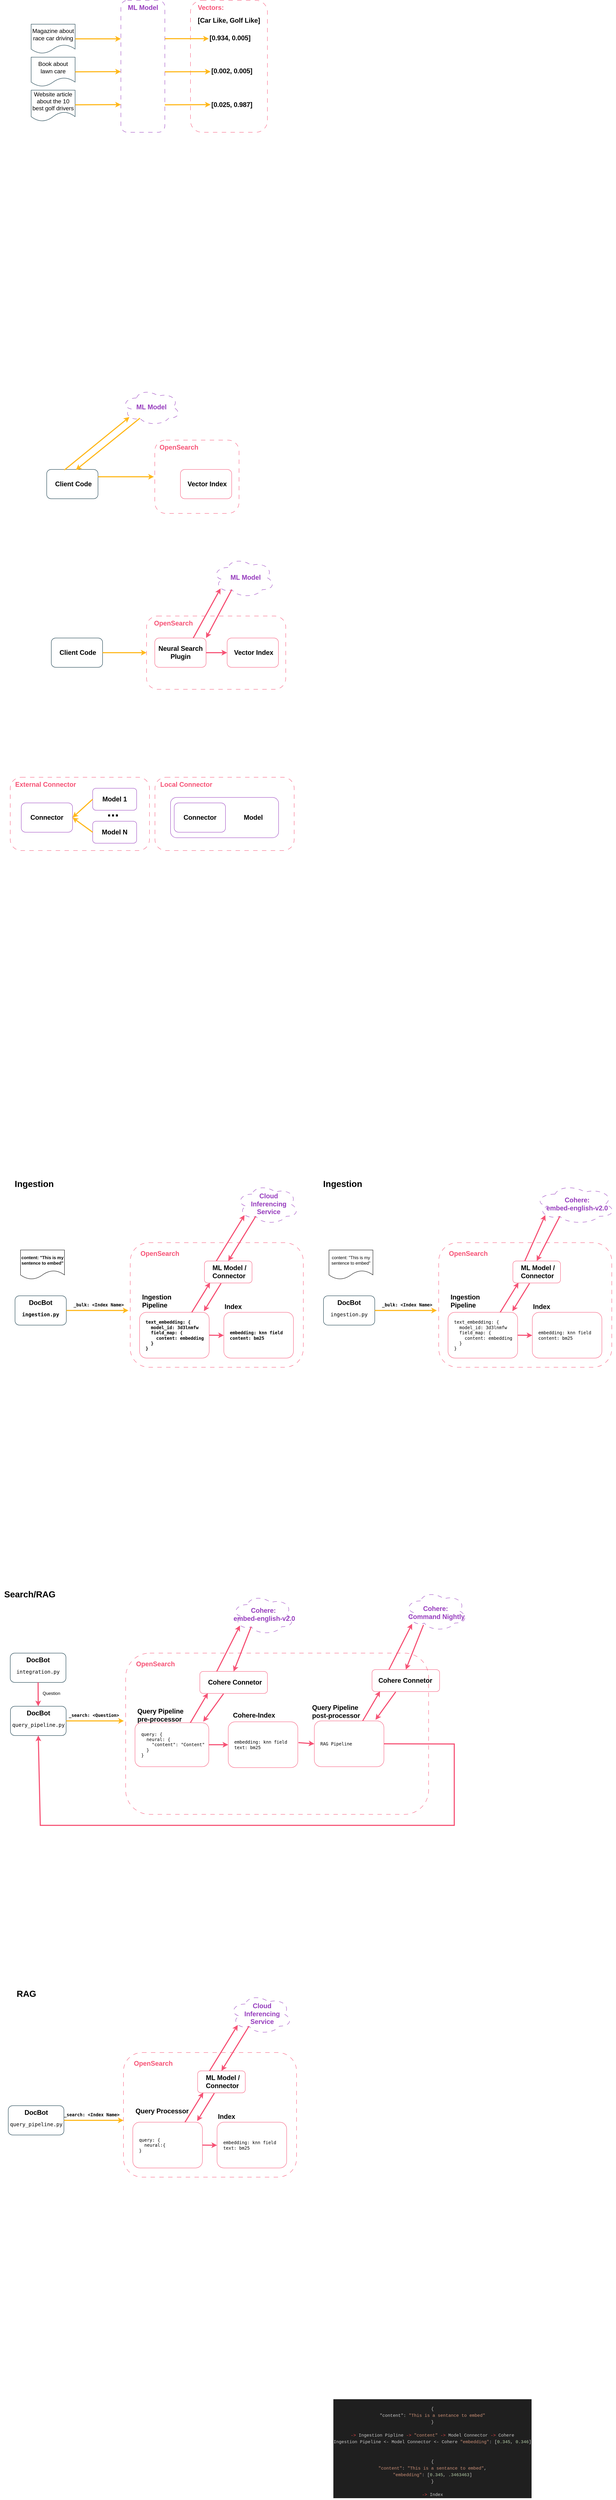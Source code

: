 <mxfile version="21.6.1" type="device">
  <diagram name="Page-1" id="yB1DWmKXYEXn5iCy_Eis">
    <mxGraphModel dx="1596" dy="874" grid="1" gridSize="10" guides="1" tooltips="1" connect="1" arrows="1" fold="1" page="1" pageScale="1" pageWidth="850" pageHeight="1100" math="0" shadow="0">
      <root>
        <mxCell id="0" />
        <mxCell id="1" parent="0" />
        <mxCell id="dlwZkCslxzIgMPQbT8mn-12" value="" style="rounded=1;whiteSpace=wrap;html=1;fillColor=none;dashed=1;dashPattern=12 12;strokeColor=#f65275;fontStyle=1" parent="1" vertex="1">
          <mxGeometry x="365.5" y="3500" width="472.5" height="340" as="geometry" />
        </mxCell>
        <mxCell id="S01eFrLEEclXeKyKjzkl-9" value="" style="rounded=1;whiteSpace=wrap;html=1;fillColor=none;dashed=1;dashPattern=12 12;strokeColor=#f65275;" parent="1" vertex="1">
          <mxGeometry x="433" y="2230" width="380" height="200" as="geometry" />
        </mxCell>
        <mxCell id="S01eFrLEEclXeKyKjzkl-12" value="" style="rounded=1;whiteSpace=wrap;html=1;fillColor=none;strokeColor=#963cbd;" parent="1" vertex="1">
          <mxGeometry x="475.5" y="2285" width="295" height="110" as="geometry" />
        </mxCell>
        <mxCell id="HU8N1xMr1B3ggyQ2T5j6-19" value="" style="rounded=1;whiteSpace=wrap;html=1;fillColor=none;dashed=1;dashPattern=12 12;strokeColor=#f65275;" parent="1" vertex="1">
          <mxGeometry x="530" y="110" width="210" height="360" as="geometry" />
        </mxCell>
        <mxCell id="HU8N1xMr1B3ggyQ2T5j6-1" value="" style="rounded=1;whiteSpace=wrap;html=1;dashed=1;dashPattern=12 12;fillColor=none;strokeColor=#963cbd;" parent="1" vertex="1">
          <mxGeometry x="340" y="110" width="120" height="360" as="geometry" />
        </mxCell>
        <mxCell id="HU8N1xMr1B3ggyQ2T5j6-2" value="&lt;font style=&quot;font-size: 18px;&quot;&gt;&lt;b&gt;ML Model&lt;/b&gt;&lt;/font&gt;" style="text;html=1;align=center;verticalAlign=middle;resizable=0;points=[];autosize=1;strokeColor=none;fillColor=none;fontColor=#963cbd;" parent="1" vertex="1">
          <mxGeometry x="345" y="110" width="110" height="40" as="geometry" />
        </mxCell>
        <mxCell id="HU8N1xMr1B3ggyQ2T5j6-6" value="&lt;font style=&quot;font-size: 16px;&quot;&gt;Magazine about race car driving&lt;/font&gt;" style="shape=document;whiteSpace=wrap;html=1;boundedLbl=1;fontColor=#000000;strokeColor=#002a3a;fillColor=none;" parent="1" vertex="1">
          <mxGeometry x="95" y="175" width="120" height="80" as="geometry" />
        </mxCell>
        <mxCell id="HU8N1xMr1B3ggyQ2T5j6-7" value="&lt;font style=&quot;font-size: 16px;&quot;&gt;Book about lawn care&lt;/font&gt;" style="shape=document;whiteSpace=wrap;html=1;boundedLbl=1;fontColor=#000000;strokeColor=#002a3a;fillColor=none;" parent="1" vertex="1">
          <mxGeometry x="95" y="265" width="120" height="80" as="geometry" />
        </mxCell>
        <mxCell id="HU8N1xMr1B3ggyQ2T5j6-8" value="&lt;font style=&quot;font-size: 16px;&quot;&gt;Website article about the 10 best golf drivers&lt;/font&gt;" style="shape=document;whiteSpace=wrap;html=1;boundedLbl=1;fontColor=#000000;strokeColor=#002a3a;fillColor=none;" parent="1" vertex="1">
          <mxGeometry x="95" y="355" width="120" height="85" as="geometry" />
        </mxCell>
        <mxCell id="HU8N1xMr1B3ggyQ2T5j6-9" value="" style="endArrow=classic;html=1;rounded=0;exitX=1;exitY=0.5;exitDx=0;exitDy=0;strokeWidth=3;strokeColor=#ffb81c;" parent="1" source="HU8N1xMr1B3ggyQ2T5j6-6" edge="1">
          <mxGeometry width="50" height="50" relative="1" as="geometry">
            <mxPoint x="215" y="210" as="sourcePoint" />
            <mxPoint x="340" y="215" as="targetPoint" />
          </mxGeometry>
        </mxCell>
        <mxCell id="HU8N1xMr1B3ggyQ2T5j6-10" value="" style="endArrow=classic;html=1;rounded=0;exitX=1;exitY=0.5;exitDx=0;exitDy=0;entryX=-0.042;entryY=0.227;entryDx=0;entryDy=0;entryPerimeter=0;fontStyle=1;strokeWidth=3;strokeColor=#ffb81c;" parent="1" source="HU8N1xMr1B3ggyQ2T5j6-7" edge="1">
          <mxGeometry width="50" height="50" relative="1" as="geometry">
            <mxPoint x="220" y="304.5" as="sourcePoint" />
            <mxPoint x="340" y="304.5" as="targetPoint" />
          </mxGeometry>
        </mxCell>
        <mxCell id="HU8N1xMr1B3ggyQ2T5j6-11" value="" style="endArrow=classic;html=1;rounded=0;exitX=1;exitY=0.5;exitDx=0;exitDy=0;entryX=-0.042;entryY=0.227;entryDx=0;entryDy=0;entryPerimeter=0;fontStyle=0;strokeWidth=3;strokeColor=#ffb81c;" parent="1" edge="1">
          <mxGeometry width="50" height="50" relative="1" as="geometry">
            <mxPoint x="215" y="395" as="sourcePoint" />
            <mxPoint x="340" y="394.5" as="targetPoint" />
          </mxGeometry>
        </mxCell>
        <mxCell id="HU8N1xMr1B3ggyQ2T5j6-12" value="&lt;span&gt;&lt;font style=&quot;font-size: 18px;&quot;&gt;&lt;b&gt;[0.934, 0.005]&lt;/b&gt;&lt;/font&gt;&lt;/span&gt;" style="text;html=1;strokeColor=none;fillColor=none;align=center;verticalAlign=middle;whiteSpace=wrap;rounded=0;fontStyle=0;fontColor=#000000;" parent="1" vertex="1">
          <mxGeometry x="543" y="198" width="190" height="30" as="geometry" />
        </mxCell>
        <mxCell id="HU8N1xMr1B3ggyQ2T5j6-13" value="&lt;span&gt;&lt;font style=&quot;font-size: 18px;&quot;&gt;[0.002, 0.005]&lt;/font&gt;&lt;/span&gt;" style="text;html=1;strokeColor=none;fillColor=none;align=center;verticalAlign=middle;whiteSpace=wrap;rounded=0;fontStyle=1;fontColor=#000000;" parent="1" vertex="1">
          <mxGeometry x="568" y="288" width="150" height="30" as="geometry" />
        </mxCell>
        <mxCell id="HU8N1xMr1B3ggyQ2T5j6-14" value="&lt;span&gt;&lt;font style=&quot;font-size: 18px;&quot;&gt;[0.025, 0.987]&lt;/font&gt;&lt;/span&gt;" style="text;html=1;strokeColor=none;fillColor=none;align=center;verticalAlign=middle;whiteSpace=wrap;rounded=0;fontStyle=1;fontColor=#000000;" parent="1" vertex="1">
          <mxGeometry x="548" y="380" width="190" height="30" as="geometry" />
        </mxCell>
        <mxCell id="HU8N1xMr1B3ggyQ2T5j6-15" value="&lt;span&gt;&lt;font style=&quot;font-size: 18px;&quot;&gt;[Car Like, Golf Like]&lt;/font&gt;&lt;/span&gt;" style="text;html=1;strokeColor=none;fillColor=none;align=center;verticalAlign=middle;whiteSpace=wrap;rounded=0;fontStyle=1;fontColor=#000000;" parent="1" vertex="1">
          <mxGeometry x="540" y="150" width="190" height="30" as="geometry" />
        </mxCell>
        <mxCell id="HU8N1xMr1B3ggyQ2T5j6-16" value="" style="endArrow=classic;html=1;rounded=0;exitX=1;exitY=0.5;exitDx=0;exitDy=0;entryX=-0.042;entryY=0.227;entryDx=0;entryDy=0;entryPerimeter=0;strokeWidth=3;strokeColor=#ffb81c;" parent="1" edge="1">
          <mxGeometry width="50" height="50" relative="1" as="geometry">
            <mxPoint x="460" y="214.5" as="sourcePoint" />
            <mxPoint x="580" y="214.5" as="targetPoint" />
          </mxGeometry>
        </mxCell>
        <mxCell id="HU8N1xMr1B3ggyQ2T5j6-17" value="" style="endArrow=classic;html=1;rounded=0;exitX=1;exitY=0.5;exitDx=0;exitDy=0;entryX=-0.042;entryY=0.227;entryDx=0;entryDy=0;entryPerimeter=0;fontStyle=1;strokeWidth=3;strokeColor=#ffb81c;" parent="1" edge="1">
          <mxGeometry width="50" height="50" relative="1" as="geometry">
            <mxPoint x="460" y="305" as="sourcePoint" />
            <mxPoint x="585" y="304.5" as="targetPoint" />
          </mxGeometry>
        </mxCell>
        <mxCell id="HU8N1xMr1B3ggyQ2T5j6-18" value="" style="endArrow=classic;html=1;rounded=0;exitX=1;exitY=0.5;exitDx=0;exitDy=0;entryX=-0.042;entryY=0.227;entryDx=0;entryDy=0;entryPerimeter=0;fontStyle=1;strokeWidth=3;strokeColor=#ffb81c;" parent="1" edge="1">
          <mxGeometry width="50" height="50" relative="1" as="geometry">
            <mxPoint x="460" y="395" as="sourcePoint" />
            <mxPoint x="585" y="394.5" as="targetPoint" />
          </mxGeometry>
        </mxCell>
        <mxCell id="HU8N1xMr1B3ggyQ2T5j6-20" value="&lt;b&gt;&lt;font style=&quot;font-size: 18px;&quot;&gt;Vectors:&lt;br&gt;&lt;/font&gt;&lt;/b&gt;" style="text;html=1;align=center;verticalAlign=middle;resizable=0;points=[];autosize=1;strokeColor=none;fillColor=none;fontColor=#f65275;" parent="1" vertex="1">
          <mxGeometry x="540" y="110" width="90" height="40" as="geometry" />
        </mxCell>
        <mxCell id="HU8N1xMr1B3ggyQ2T5j6-21" value="" style="rounded=1;whiteSpace=wrap;html=1;fillColor=none;dashed=1;dashPattern=12 12;strokeColor=#f65275;" parent="1" vertex="1">
          <mxGeometry x="432.5" y="1310" width="230" height="200" as="geometry" />
        </mxCell>
        <mxCell id="HU8N1xMr1B3ggyQ2T5j6-22" value="&lt;b&gt;&lt;font style=&quot;font-size: 18px;&quot;&gt;OpenSearch&lt;br&gt;&lt;/font&gt;&lt;/b&gt;" style="text;html=1;align=center;verticalAlign=middle;resizable=0;points=[];autosize=1;strokeColor=none;fillColor=none;fontColor=#f65275;" parent="1" vertex="1">
          <mxGeometry x="432.5" y="1310" width="130" height="40" as="geometry" />
        </mxCell>
        <mxCell id="HU8N1xMr1B3ggyQ2T5j6-24" value="&lt;font style=&quot;font-size: 18px;&quot;&gt;&lt;b&gt;&amp;nbsp;Vector Index&lt;/b&gt;&lt;/font&gt;" style="rounded=1;whiteSpace=wrap;html=1;fillColor=none;strokeColor=#f65275;" parent="1" vertex="1">
          <mxGeometry x="502.5" y="1390" width="140" height="80" as="geometry" />
        </mxCell>
        <mxCell id="HU8N1xMr1B3ggyQ2T5j6-28" value="" style="ellipse;shape=cloud;whiteSpace=wrap;html=1;fillColor=none;dashed=1;dashPattern=12 12;strokeColor=#963cbd;" parent="1" vertex="1">
          <mxGeometry x="342.5" y="1170" width="160" height="100" as="geometry" />
        </mxCell>
        <mxCell id="HU8N1xMr1B3ggyQ2T5j6-29" value="&lt;font style=&quot;font-size: 18px;&quot;&gt;&lt;b&gt;ML Model&lt;/b&gt;&lt;/font&gt;" style="text;html=1;align=center;verticalAlign=middle;resizable=0;points=[];autosize=1;strokeColor=none;fillColor=none;fontColor=#963cbd;" parent="1" vertex="1">
          <mxGeometry x="367.5" y="1200" width="110" height="40" as="geometry" />
        </mxCell>
        <mxCell id="HU8N1xMr1B3ggyQ2T5j6-30" value="&lt;b style=&quot;border-color: var(--border-color); font-size: 18px;&quot;&gt;&amp;nbsp;Client Code&lt;/b&gt;" style="rounded=1;whiteSpace=wrap;html=1;strokeColor=#002a3a;fillColor=none;" parent="1" vertex="1">
          <mxGeometry x="137.5" y="1390" width="140" height="80" as="geometry" />
        </mxCell>
        <mxCell id="HU8N1xMr1B3ggyQ2T5j6-33" value="" style="endArrow=classic;html=1;rounded=0;exitX=0.345;exitY=0.019;exitDx=0;exitDy=0;entryX=0.13;entryY=0.77;entryDx=0;entryDy=0;entryPerimeter=0;fontStyle=0;strokeWidth=3;strokeColor=#ffb81c;exitPerimeter=0;" parent="1" source="HU8N1xMr1B3ggyQ2T5j6-30" target="HU8N1xMr1B3ggyQ2T5j6-28" edge="1">
          <mxGeometry width="50" height="50" relative="1" as="geometry">
            <mxPoint x="202.5" y="1350.5" as="sourcePoint" />
            <mxPoint x="327.5" y="1350" as="targetPoint" />
          </mxGeometry>
        </mxCell>
        <mxCell id="HU8N1xMr1B3ggyQ2T5j6-34" value="" style="endArrow=classic;html=1;rounded=0;exitX=0.31;exitY=0.8;exitDx=0;exitDy=0;entryX=0.568;entryY=0.019;entryDx=0;entryDy=0;entryPerimeter=0;fontStyle=0;strokeWidth=3;strokeColor=#ffb81c;exitPerimeter=0;" parent="1" source="HU8N1xMr1B3ggyQ2T5j6-28" target="HU8N1xMr1B3ggyQ2T5j6-30" edge="1">
          <mxGeometry width="50" height="50" relative="1" as="geometry">
            <mxPoint x="332.5" y="1445" as="sourcePoint" />
            <mxPoint x="460.5" y="1300" as="targetPoint" />
          </mxGeometry>
        </mxCell>
        <mxCell id="HU8N1xMr1B3ggyQ2T5j6-35" value="" style="endArrow=classic;html=1;rounded=0;exitX=1;exitY=0.25;exitDx=0;exitDy=0;fontStyle=0;strokeWidth=3;strokeColor=#ffb81c;" parent="1" source="HU8N1xMr1B3ggyQ2T5j6-30" edge="1">
          <mxGeometry width="50" height="50" relative="1" as="geometry">
            <mxPoint x="352.5" y="1260" as="sourcePoint" />
            <mxPoint x="430" y="1410" as="targetPoint" />
          </mxGeometry>
        </mxCell>
        <mxCell id="HU8N1xMr1B3ggyQ2T5j6-36" value="" style="rounded=1;whiteSpace=wrap;html=1;fillColor=none;dashed=1;dashPattern=12 12;strokeColor=#f65275;" parent="1" vertex="1">
          <mxGeometry x="410" y="1790" width="380" height="200" as="geometry" />
        </mxCell>
        <mxCell id="HU8N1xMr1B3ggyQ2T5j6-37" value="&lt;b&gt;&lt;font style=&quot;font-size: 18px;&quot;&gt;OpenSearch&lt;br&gt;&lt;/font&gt;&lt;/b&gt;" style="text;html=1;align=center;verticalAlign=middle;resizable=0;points=[];autosize=1;strokeColor=none;fillColor=none;fontColor=#f65275;" parent="1" vertex="1">
          <mxGeometry x="417.5" y="1790" width="130" height="40" as="geometry" />
        </mxCell>
        <mxCell id="HU8N1xMr1B3ggyQ2T5j6-38" value="&lt;font style=&quot;font-size: 18px;&quot;&gt;&lt;b&gt;&amp;nbsp;Vector Index&lt;/b&gt;&lt;/font&gt;" style="rounded=1;whiteSpace=wrap;html=1;fillColor=none;strokeColor=#f65275;" parent="1" vertex="1">
          <mxGeometry x="630" y="1850" width="140" height="80" as="geometry" />
        </mxCell>
        <mxCell id="HU8N1xMr1B3ggyQ2T5j6-39" value="" style="ellipse;shape=cloud;whiteSpace=wrap;html=1;fillColor=none;dashed=1;dashPattern=12 12;strokeColor=#963cbd;" parent="1" vertex="1">
          <mxGeometry x="590" y="1630" width="170" height="110" as="geometry" />
        </mxCell>
        <mxCell id="HU8N1xMr1B3ggyQ2T5j6-40" value="&lt;font style=&quot;font-size: 18px;&quot;&gt;&lt;b&gt;ML Model&lt;/b&gt;&lt;/font&gt;" style="text;html=1;align=center;verticalAlign=middle;resizable=0;points=[];autosize=1;strokeColor=none;fillColor=none;fontColor=#963cbd;" parent="1" vertex="1">
          <mxGeometry x="625" y="1665" width="110" height="40" as="geometry" />
        </mxCell>
        <mxCell id="HU8N1xMr1B3ggyQ2T5j6-41" value="&lt;b style=&quot;border-color: var(--border-color); font-size: 18px;&quot;&gt;&amp;nbsp;Client Code&lt;/b&gt;" style="rounded=1;whiteSpace=wrap;html=1;strokeColor=#002a3a;fillColor=none;" parent="1" vertex="1">
          <mxGeometry x="150" y="1850" width="140" height="80" as="geometry" />
        </mxCell>
        <mxCell id="HU8N1xMr1B3ggyQ2T5j6-46" value="&lt;font style=&quot;font-size: 18px;&quot;&gt;&lt;b&gt;Neural Search Plugin&lt;/b&gt;&lt;/font&gt;" style="rounded=1;whiteSpace=wrap;html=1;fillColor=none;strokeColor=#f65275;" parent="1" vertex="1">
          <mxGeometry x="432.5" y="1850" width="140" height="80" as="geometry" />
        </mxCell>
        <mxCell id="HU8N1xMr1B3ggyQ2T5j6-47" value="" style="endArrow=classic;html=1;rounded=0;exitX=1;exitY=0.5;exitDx=0;exitDy=0;fontStyle=0;strokeWidth=3;strokeColor=#ffb81c;" parent="1" source="HU8N1xMr1B3ggyQ2T5j6-41" target="HU8N1xMr1B3ggyQ2T5j6-36" edge="1">
          <mxGeometry width="50" height="50" relative="1" as="geometry">
            <mxPoint x="320" y="1880" as="sourcePoint" />
            <mxPoint x="472" y="1880" as="targetPoint" />
          </mxGeometry>
        </mxCell>
        <mxCell id="HU8N1xMr1B3ggyQ2T5j6-48" value="" style="endArrow=classic;html=1;rounded=0;exitX=0.75;exitY=0;exitDx=0;exitDy=0;entryX=0.13;entryY=0.77;entryDx=0;entryDy=0;entryPerimeter=0;fontStyle=0;strokeWidth=3;strokeColor=#f65275;" parent="1" source="HU8N1xMr1B3ggyQ2T5j6-46" target="HU8N1xMr1B3ggyQ2T5j6-39" edge="1">
          <mxGeometry width="50" height="50" relative="1" as="geometry">
            <mxPoint x="417.5" y="1660" as="sourcePoint" />
            <mxPoint x="242.5" y="1802" as="targetPoint" />
          </mxGeometry>
        </mxCell>
        <mxCell id="HU8N1xMr1B3ggyQ2T5j6-49" value="" style="endArrow=classic;html=1;rounded=0;exitX=0.31;exitY=0.8;exitDx=0;exitDy=0;entryX=1;entryY=0;entryDx=0;entryDy=0;fontStyle=0;strokeWidth=3;strokeColor=#f65275;exitPerimeter=0;" parent="1" source="HU8N1xMr1B3ggyQ2T5j6-39" target="HU8N1xMr1B3ggyQ2T5j6-46" edge="1">
          <mxGeometry width="50" height="50" relative="1" as="geometry">
            <mxPoint x="402" y="1260" as="sourcePoint" />
            <mxPoint x="227" y="1402" as="targetPoint" />
          </mxGeometry>
        </mxCell>
        <mxCell id="HU8N1xMr1B3ggyQ2T5j6-50" value="" style="endArrow=classic;html=1;rounded=0;exitX=1;exitY=0.5;exitDx=0;exitDy=0;fontStyle=0;strokeWidth=3;strokeColor=#f65275;" parent="1" source="HU8N1xMr1B3ggyQ2T5j6-46" target="HU8N1xMr1B3ggyQ2T5j6-38" edge="1">
          <mxGeometry width="50" height="50" relative="1" as="geometry">
            <mxPoint x="653" y="1728" as="sourcePoint" />
            <mxPoint x="583" y="1860" as="targetPoint" />
          </mxGeometry>
        </mxCell>
        <mxCell id="S01eFrLEEclXeKyKjzkl-1" value="" style="rounded=1;whiteSpace=wrap;html=1;fillColor=none;dashed=1;dashPattern=12 12;strokeColor=#f65275;" parent="1" vertex="1">
          <mxGeometry x="38" y="2230" width="380" height="200" as="geometry" />
        </mxCell>
        <mxCell id="S01eFrLEEclXeKyKjzkl-2" value="&lt;b&gt;&lt;font style=&quot;font-size: 18px;&quot;&gt;External Connector&lt;br&gt;&lt;/font&gt;&lt;/b&gt;" style="text;html=1;align=center;verticalAlign=middle;resizable=0;points=[];autosize=1;strokeColor=none;fillColor=none;fontColor=#f65275;" parent="1" vertex="1">
          <mxGeometry x="39" y="2230" width="190" height="40" as="geometry" />
        </mxCell>
        <mxCell id="S01eFrLEEclXeKyKjzkl-4" value="&lt;font style=&quot;font-size: 18px;&quot;&gt;&lt;b&gt;Connector&lt;/b&gt;&lt;/font&gt;" style="rounded=1;whiteSpace=wrap;html=1;fillColor=none;strokeColor=#963cbd;" parent="1" vertex="1">
          <mxGeometry x="68" y="2300" width="140" height="80" as="geometry" />
        </mxCell>
        <mxCell id="S01eFrLEEclXeKyKjzkl-5" value="&lt;span style=&quot;font-size: 18px;&quot;&gt;&lt;b&gt;Model 1&lt;/b&gt;&lt;/span&gt;" style="rounded=1;whiteSpace=wrap;html=1;fillColor=none;strokeColor=#963cbd;" parent="1" vertex="1">
          <mxGeometry x="263" y="2260" width="120" height="60" as="geometry" />
        </mxCell>
        <mxCell id="S01eFrLEEclXeKyKjzkl-8" value="" style="endArrow=classic;html=1;rounded=0;exitX=0;exitY=0.5;exitDx=0;exitDy=0;fontStyle=0;strokeWidth=3;strokeColor=#ffb81c;entryX=1;entryY=0.5;entryDx=0;entryDy=0;" parent="1" source="S01eFrLEEclXeKyKjzkl-5" target="S01eFrLEEclXeKyKjzkl-4" edge="1">
          <mxGeometry width="50" height="50" relative="1" as="geometry">
            <mxPoint x="263" y="2329.5" as="sourcePoint" />
            <mxPoint x="383" y="2329.5" as="targetPoint" />
          </mxGeometry>
        </mxCell>
        <mxCell id="S01eFrLEEclXeKyKjzkl-10" value="&lt;b&gt;&lt;font style=&quot;font-size: 18px;&quot;&gt;Local Connector&lt;br&gt;&lt;/font&gt;&lt;/b&gt;" style="text;html=1;align=center;verticalAlign=middle;resizable=0;points=[];autosize=1;strokeColor=none;fillColor=none;fontColor=#f65275;" parent="1" vertex="1">
          <mxGeometry x="433" y="2230" width="170" height="40" as="geometry" />
        </mxCell>
        <mxCell id="S01eFrLEEclXeKyKjzkl-11" value="&lt;font style=&quot;font-size: 18px;&quot;&gt;&lt;b&gt;Connector&lt;/b&gt;&lt;/font&gt;" style="rounded=1;whiteSpace=wrap;html=1;fillColor=none;strokeColor=#963cbd;" parent="1" vertex="1">
          <mxGeometry x="485.5" y="2300" width="140" height="80" as="geometry" />
        </mxCell>
        <mxCell id="S01eFrLEEclXeKyKjzkl-14" value="&lt;b&gt;&lt;font style=&quot;font-size: 18px;&quot;&gt;Model&lt;/font&gt;&lt;/b&gt;" style="text;html=1;align=center;verticalAlign=middle;resizable=0;points=[];autosize=1;strokeColor=none;fillColor=none;" parent="1" vertex="1">
          <mxGeometry x="660.5" y="2320" width="80" height="40" as="geometry" />
        </mxCell>
        <mxCell id="S01eFrLEEclXeKyKjzkl-15" value="&lt;span style=&quot;font-size: 18px;&quot;&gt;&lt;b&gt;Model N&lt;/b&gt;&lt;/span&gt;" style="rounded=1;whiteSpace=wrap;html=1;fillColor=none;strokeColor=#963cbd;" parent="1" vertex="1">
          <mxGeometry x="263" y="2350" width="120" height="60" as="geometry" />
        </mxCell>
        <mxCell id="S01eFrLEEclXeKyKjzkl-16" value="" style="endArrow=classic;html=1;rounded=0;exitX=0;exitY=0.5;exitDx=0;exitDy=0;fontStyle=0;strokeWidth=3;strokeColor=#ffb81c;entryX=1;entryY=0.5;entryDx=0;entryDy=0;" parent="1" source="S01eFrLEEclXeKyKjzkl-15" target="S01eFrLEEclXeKyKjzkl-4" edge="1">
          <mxGeometry width="50" height="50" relative="1" as="geometry">
            <mxPoint x="273" y="2300" as="sourcePoint" />
            <mxPoint x="218" y="2350" as="targetPoint" />
          </mxGeometry>
        </mxCell>
        <mxCell id="S01eFrLEEclXeKyKjzkl-17" value="&lt;b&gt;&lt;font style=&quot;font-size: 38px;&quot;&gt;...&lt;/font&gt;&lt;/b&gt;" style="text;html=1;align=center;verticalAlign=middle;resizable=0;points=[];autosize=1;strokeColor=none;fillColor=none;" parent="1" vertex="1">
          <mxGeometry x="288" y="2294" width="60" height="60" as="geometry" />
        </mxCell>
        <mxCell id="dlwZkCslxzIgMPQbT8mn-13" value="&lt;span&gt;&lt;font style=&quot;font-size: 18px;&quot;&gt;OpenSearch&lt;br&gt;&lt;/font&gt;&lt;/span&gt;" style="text;html=1;align=center;verticalAlign=middle;resizable=0;points=[];autosize=1;strokeColor=none;fillColor=none;fontColor=#f65275;fontStyle=1" parent="1" vertex="1">
          <mxGeometry x="381" y="3510" width="130" height="40" as="geometry" />
        </mxCell>
        <mxCell id="dlwZkCslxzIgMPQbT8mn-15" value="" style="ellipse;shape=cloud;whiteSpace=wrap;html=1;fillColor=none;dashed=1;dashPattern=12 12;strokeColor=#963cbd;fontStyle=1" parent="1" vertex="1">
          <mxGeometry x="655.5" y="3340" width="170" height="110" as="geometry" />
        </mxCell>
        <mxCell id="dlwZkCslxzIgMPQbT8mn-16" value="&lt;font style=&quot;font-size: 18px;&quot;&gt;&lt;span&gt;Cloud &lt;br&gt;Inferencing &lt;br&gt;Service&lt;/span&gt;&lt;/font&gt;" style="text;html=1;align=center;verticalAlign=middle;resizable=0;points=[];autosize=1;strokeColor=none;fillColor=none;fontColor=#963cbd;fontStyle=1" parent="1" vertex="1">
          <mxGeometry x="683" y="3355" width="120" height="80" as="geometry" />
        </mxCell>
        <mxCell id="dlwZkCslxzIgMPQbT8mn-17" value="&lt;span style=&quot;border-color: var(--border-color); font-size: 18px;&quot;&gt;DocBot&lt;br&gt;&lt;/span&gt;&lt;pre&gt;&lt;font style=&quot;font-size: 14px;&quot;&gt;ingestion.py&lt;/font&gt;&lt;/pre&gt;" style="rounded=1;whiteSpace=wrap;html=1;strokeColor=#002a3a;fillColor=none;fontStyle=1" parent="1" vertex="1">
          <mxGeometry x="51" y="3645" width="140" height="80" as="geometry" />
        </mxCell>
        <mxCell id="dlwZkCslxzIgMPQbT8mn-18" value="&lt;blockquote style=&quot;margin: 0 0 0 40px; border: none; padding: 0px;&quot;&gt;&lt;/blockquote&gt;&lt;pre&gt;&lt;span style=&quot;background-color: initial;&quot;&gt;&amp;nbsp; text_embedding: {&lt;br&gt;&lt;/span&gt;&amp;nbsp; &amp;nbsp; model_id: 3d3lnmfw&lt;br&gt;&amp;nbsp; &amp;nbsp; field_map: {&lt;br&gt;&amp;nbsp; &amp;nbsp; &amp;nbsp; content: embedding&lt;br&gt;&amp;nbsp; &amp;nbsp; }&lt;br&gt;&amp;nbsp; }&lt;/pre&gt;" style="rounded=1;whiteSpace=wrap;html=1;fillColor=none;strokeColor=#f65275;align=left;fontStyle=1" parent="1" vertex="1">
          <mxGeometry x="391" y="3690" width="190" height="125" as="geometry" />
        </mxCell>
        <mxCell id="dlwZkCslxzIgMPQbT8mn-19" value="" style="endArrow=classic;html=1;rounded=0;exitX=1;exitY=0.5;exitDx=0;exitDy=0;fontStyle=1;strokeWidth=3;strokeColor=#ffb81c;entryX=1.013;entryY=0.8;entryDx=0;entryDy=0;entryPerimeter=0;" parent="1" source="dlwZkCslxzIgMPQbT8mn-17" target="dlwZkCslxzIgMPQbT8mn-26" edge="1">
          <mxGeometry width="50" height="50" relative="1" as="geometry">
            <mxPoint x="268.5" y="3645" as="sourcePoint" />
            <mxPoint x="420.5" y="3645" as="targetPoint" />
          </mxGeometry>
        </mxCell>
        <mxCell id="dlwZkCslxzIgMPQbT8mn-22" value="" style="endArrow=classic;html=1;rounded=0;exitX=1;exitY=0.5;exitDx=0;exitDy=0;fontStyle=1;strokeWidth=3;strokeColor=#f65275;" parent="1" source="dlwZkCslxzIgMPQbT8mn-18" edge="1">
          <mxGeometry width="50" height="50" relative="1" as="geometry">
            <mxPoint x="601.5" y="3493" as="sourcePoint" />
            <mxPoint x="621" y="3753" as="targetPoint" />
          </mxGeometry>
        </mxCell>
        <mxCell id="dlwZkCslxzIgMPQbT8mn-23" value="&lt;span style=&quot;border-color: var(--border-color);&quot;&gt;&lt;font style=&quot;border-color: var(--border-color); font-size: 24px;&quot;&gt;Ingestion&lt;/font&gt;&lt;/span&gt;" style="text;html=1;align=center;verticalAlign=middle;resizable=0;points=[];autosize=1;strokeColor=none;fillColor=none;fontStyle=1" parent="1" vertex="1">
          <mxGeometry x="38" y="3320" width="130" height="40" as="geometry" />
        </mxCell>
        <mxCell id="dlwZkCslxzIgMPQbT8mn-25" value="&lt;span style=&quot;border-color: var(--border-color);&quot;&gt;&lt;font style=&quot;border-color: var(--border-color); font-size: 18px;&quot;&gt;Index&lt;/font&gt;&lt;/span&gt;" style="text;html=1;align=center;verticalAlign=middle;resizable=0;points=[];autosize=1;strokeColor=none;fillColor=none;fontStyle=1" parent="1" vertex="1">
          <mxGeometry x="611" y="3655" width="70" height="40" as="geometry" />
        </mxCell>
        <mxCell id="dlwZkCslxzIgMPQbT8mn-26" value="&lt;pre&gt;&lt;span&gt;_bulk: &amp;lt;Index Name&amp;gt;&lt;/span&gt;&lt;/pre&gt;" style="text;html=1;align=center;verticalAlign=middle;resizable=0;points=[];autosize=1;strokeColor=none;fillColor=none;fontStyle=1" parent="1" vertex="1">
          <mxGeometry x="198.5" y="3645" width="160" height="50" as="geometry" />
        </mxCell>
        <mxCell id="dlwZkCslxzIgMPQbT8mn-27" value="&lt;span style=&quot;font-size: 18px;&quot;&gt;&lt;span&gt;Ingestion &lt;br&gt;Pipeline&lt;/span&gt;&lt;/span&gt;" style="text;html=1;align=left;verticalAlign=middle;resizable=0;points=[];autosize=1;strokeColor=none;fillColor=none;fontStyle=1" parent="1" vertex="1">
          <mxGeometry x="396" y="3630" width="100" height="60" as="geometry" />
        </mxCell>
        <mxCell id="dlwZkCslxzIgMPQbT8mn-28" value="&lt;blockquote style=&quot;margin: 0 0 0 40px; border: none; padding: 0px;&quot;&gt;&lt;/blockquote&gt;&lt;pre&gt;&lt;span style=&quot;background-color: initial;&quot;&gt;&amp;nbsp; embedding: knn field&lt;br&gt;&lt;/span&gt;&amp;nbsp; content: bm25&lt;br&gt;&lt;/pre&gt;" style="rounded=1;whiteSpace=wrap;html=1;fillColor=none;strokeColor=#f65275;align=left;fontStyle=1" parent="1" vertex="1">
          <mxGeometry x="621" y="3690" width="190" height="125" as="geometry" />
        </mxCell>
        <mxCell id="dlwZkCslxzIgMPQbT8mn-29" value="&lt;blockquote style=&quot;margin: 0 0 0 40px; border: none; padding: 0px;&quot;&gt;&lt;/blockquote&gt;&lt;pre&gt;  &lt;/pre&gt;" style="rounded=1;whiteSpace=wrap;html=1;fillColor=none;strokeColor=#f65275;align=left;fontStyle=1" parent="1" vertex="1">
          <mxGeometry x="568" y="3550" width="130" height="60" as="geometry" />
        </mxCell>
        <mxCell id="dlwZkCslxzIgMPQbT8mn-30" value="&lt;span style=&quot;font-size: 18px;&quot;&gt;&lt;span&gt;ML Model /&amp;nbsp;&lt;br&gt;Connector&lt;br&gt;&lt;/span&gt;&lt;/span&gt;" style="text;html=1;align=left;verticalAlign=middle;resizable=0;points=[];autosize=1;strokeColor=none;fillColor=none;fontStyle=1" parent="1" vertex="1">
          <mxGeometry x="588" y="3550" width="120" height="60" as="geometry" />
        </mxCell>
        <mxCell id="dlwZkCslxzIgMPQbT8mn-31" value="" style="endArrow=classic;html=1;rounded=0;exitX=0.75;exitY=0;exitDx=0;exitDy=0;fontStyle=1;strokeWidth=3;strokeColor=#f65275;entryX=0.119;entryY=0.983;entryDx=0;entryDy=0;entryPerimeter=0;" parent="1" source="dlwZkCslxzIgMPQbT8mn-18" target="dlwZkCslxzIgMPQbT8mn-29" edge="1">
          <mxGeometry width="50" height="50" relative="1" as="geometry">
            <mxPoint x="591" y="3763" as="sourcePoint" />
            <mxPoint x="631" y="3763" as="targetPoint" />
          </mxGeometry>
        </mxCell>
        <mxCell id="dlwZkCslxzIgMPQbT8mn-32" value="" style="endArrow=classic;html=1;rounded=0;exitX=0.35;exitY=1.017;exitDx=0;exitDy=0;fontStyle=1;strokeWidth=3;strokeColor=#f65275;entryX=0.924;entryY=-0.024;entryDx=0;entryDy=0;entryPerimeter=0;exitPerimeter=0;" parent="1" source="dlwZkCslxzIgMPQbT8mn-29" target="dlwZkCslxzIgMPQbT8mn-18" edge="1">
          <mxGeometry width="50" height="50" relative="1" as="geometry">
            <mxPoint x="544" y="3700" as="sourcePoint" />
            <mxPoint x="581" y="3690" as="targetPoint" />
          </mxGeometry>
        </mxCell>
        <mxCell id="dlwZkCslxzIgMPQbT8mn-33" value="" style="endArrow=classic;html=1;rounded=0;exitX=0.25;exitY=0;exitDx=0;exitDy=0;fontStyle=1;strokeWidth=3;strokeColor=#f65275;entryX=0.13;entryY=0.77;entryDx=0;entryDy=0;entryPerimeter=0;" parent="1" source="dlwZkCslxzIgMPQbT8mn-29" target="dlwZkCslxzIgMPQbT8mn-15" edge="1">
          <mxGeometry width="50" height="50" relative="1" as="geometry">
            <mxPoint x="544" y="3700" as="sourcePoint" />
            <mxPoint x="688" y="3450" as="targetPoint" />
          </mxGeometry>
        </mxCell>
        <mxCell id="dlwZkCslxzIgMPQbT8mn-34" value="" style="endArrow=classic;html=1;rounded=0;exitX=0.31;exitY=0.8;exitDx=0;exitDy=0;fontStyle=1;strokeWidth=3;strokeColor=#f65275;entryX=0.5;entryY=0;entryDx=0;entryDy=0;exitPerimeter=0;" parent="1" source="dlwZkCslxzIgMPQbT8mn-15" target="dlwZkCslxzIgMPQbT8mn-29" edge="1">
          <mxGeometry width="50" height="50" relative="1" as="geometry">
            <mxPoint x="624" y="3621" as="sourcePoint" />
            <mxPoint x="574" y="3698" as="targetPoint" />
          </mxGeometry>
        </mxCell>
        <mxCell id="dlwZkCslxzIgMPQbT8mn-35" value="" style="rounded=1;whiteSpace=wrap;html=1;fillColor=none;dashed=1;dashPattern=12 12;strokeColor=#f65275;" parent="1" vertex="1">
          <mxGeometry x="353" y="4620" width="827" height="440" as="geometry" />
        </mxCell>
        <mxCell id="dlwZkCslxzIgMPQbT8mn-36" value="&lt;b&gt;&lt;font style=&quot;font-size: 18px;&quot;&gt;OpenSearch&lt;br&gt;&lt;/font&gt;&lt;/b&gt;" style="text;html=1;align=center;verticalAlign=middle;resizable=0;points=[];autosize=1;strokeColor=none;fillColor=none;fontColor=#f65275;" parent="1" vertex="1">
          <mxGeometry x="368.5" y="4630" width="130" height="40" as="geometry" />
        </mxCell>
        <mxCell id="dlwZkCslxzIgMPQbT8mn-37" value="" style="ellipse;shape=cloud;whiteSpace=wrap;html=1;fillColor=none;dashed=1;dashPattern=12 12;strokeColor=#963cbd;" parent="1" vertex="1">
          <mxGeometry x="643" y="4460" width="170" height="110" as="geometry" />
        </mxCell>
        <mxCell id="dlwZkCslxzIgMPQbT8mn-38" value="&lt;span style=&quot;font-size: 18px;&quot;&gt;&lt;b&gt;Cohere:&amp;nbsp;&lt;br&gt;&lt;/b&gt;&lt;/span&gt;&lt;b style=&quot;border-color: var(--border-color); font-size: 18px;&quot;&gt;embed-english-v2.0&lt;/b&gt;" style="text;html=1;align=center;verticalAlign=middle;resizable=0;points=[];autosize=1;strokeColor=none;fillColor=none;fontColor=#963cbd;" parent="1" vertex="1">
          <mxGeometry x="635.5" y="4485" width="190" height="60" as="geometry" />
        </mxCell>
        <mxCell id="dlwZkCslxzIgMPQbT8mn-39" value="&lt;b style=&quot;border-color: var(--border-color); font-size: 18px;&quot;&gt;DocBot&lt;br&gt;&lt;/b&gt;&lt;pre&gt;&lt;font style=&quot;font-size: 14px;&quot;&gt;query_pipeline.py&lt;/font&gt;&lt;/pre&gt;" style="rounded=1;whiteSpace=wrap;html=1;strokeColor=#002a3a;fillColor=none;" parent="1" vertex="1">
          <mxGeometry x="38.5" y="4765" width="152" height="80" as="geometry" />
        </mxCell>
        <mxCell id="dlwZkCslxzIgMPQbT8mn-40" value="&lt;blockquote style=&quot;margin: 0 0 0 40px; border: none; padding: 0px;&quot;&gt;&lt;/blockquote&gt;&lt;pre&gt;  query: {&lt;br/&gt;    neural: {&lt;br/&gt;      &quot;content&quot;: &quot;Content&quot;&lt;br/&gt;    }&lt;br/&gt;  }&lt;/pre&gt;" style="rounded=1;whiteSpace=wrap;html=1;fillColor=none;strokeColor=#f65275;align=left;" parent="1" vertex="1">
          <mxGeometry x="378.5" y="4810" width="201.5" height="120" as="geometry" />
        </mxCell>
        <mxCell id="dlwZkCslxzIgMPQbT8mn-41" value="" style="endArrow=classic;html=1;rounded=0;exitX=1;exitY=0.5;exitDx=0;exitDy=0;fontStyle=0;strokeWidth=3;strokeColor=#ffb81c;entryX=1.013;entryY=0.8;entryDx=0;entryDy=0;entryPerimeter=0;" parent="1" source="dlwZkCslxzIgMPQbT8mn-39" target="dlwZkCslxzIgMPQbT8mn-45" edge="1">
          <mxGeometry width="50" height="50" relative="1" as="geometry">
            <mxPoint x="256" y="4765" as="sourcePoint" />
            <mxPoint x="408" y="4765" as="targetPoint" />
          </mxGeometry>
        </mxCell>
        <mxCell id="dlwZkCslxzIgMPQbT8mn-42" value="" style="endArrow=classic;html=1;rounded=0;exitX=1;exitY=0.5;exitDx=0;exitDy=0;fontStyle=0;strokeWidth=3;strokeColor=#f65275;entryX=0;entryY=0.5;entryDx=0;entryDy=0;" parent="1" source="dlwZkCslxzIgMPQbT8mn-40" edge="1" target="dlwZkCslxzIgMPQbT8mn-47">
          <mxGeometry width="50" height="50" relative="1" as="geometry">
            <mxPoint x="589" y="4613" as="sourcePoint" />
            <mxPoint x="610" y="4873" as="targetPoint" />
          </mxGeometry>
        </mxCell>
        <mxCell id="dlwZkCslxzIgMPQbT8mn-43" value="&lt;b style=&quot;border-color: var(--border-color);&quot;&gt;&lt;font style=&quot;border-color: var(--border-color); font-size: 24px;&quot;&gt;Search/RAG&lt;/font&gt;&lt;/b&gt;" style="text;html=1;align=center;verticalAlign=middle;resizable=0;points=[];autosize=1;strokeColor=none;fillColor=none;" parent="1" vertex="1">
          <mxGeometry x="10.5" y="4440" width="160" height="40" as="geometry" />
        </mxCell>
        <mxCell id="dlwZkCslxzIgMPQbT8mn-44" value="&lt;b style=&quot;border-color: var(--border-color);&quot;&gt;&lt;font style=&quot;border-color: var(--border-color); font-size: 18px;&quot;&gt;Cohere-Index&lt;/font&gt;&lt;/b&gt;" style="text;html=1;align=center;verticalAlign=middle;resizable=0;points=[];autosize=1;strokeColor=none;fillColor=none;" parent="1" vertex="1">
          <mxGeometry x="633" y="4770" width="140" height="40" as="geometry" />
        </mxCell>
        <mxCell id="dlwZkCslxzIgMPQbT8mn-45" value="&lt;pre&gt;&lt;b&gt;_search: &amp;lt;Question&amp;gt;&lt;/b&gt;&lt;/pre&gt;" style="text;html=1;align=center;verticalAlign=middle;resizable=0;points=[];autosize=1;strokeColor=none;fillColor=none;" parent="1" vertex="1">
          <mxGeometry x="186" y="4765" width="160" height="50" as="geometry" />
        </mxCell>
        <mxCell id="dlwZkCslxzIgMPQbT8mn-46" value="&lt;span style=&quot;font-size: 18px;&quot;&gt;&lt;b&gt;Query Pipeline&lt;br&gt;pre-processor&lt;br&gt;&lt;/b&gt;&lt;/span&gt;" style="text;html=1;align=left;verticalAlign=middle;resizable=0;points=[];autosize=1;strokeColor=none;fillColor=none;" parent="1" vertex="1">
          <mxGeometry x="383" y="4760" width="150" height="60" as="geometry" />
        </mxCell>
        <mxCell id="dlwZkCslxzIgMPQbT8mn-47" value="&lt;blockquote style=&quot;margin: 0 0 0 40px; border: none; padding: 0px;&quot;&gt;&lt;/blockquote&gt;&lt;pre&gt;&lt;span style=&quot;background-color: initial;&quot;&gt;&amp;nbsp; embedding: knn field&lt;br&gt;&lt;/span&gt;&amp;nbsp; text: bm25&lt;br&gt;&lt;/pre&gt;" style="rounded=1;whiteSpace=wrap;html=1;fillColor=none;strokeColor=#f65275;align=left;" parent="1" vertex="1">
          <mxGeometry x="633" y="4807.5" width="190" height="125" as="geometry" />
        </mxCell>
        <mxCell id="dlwZkCslxzIgMPQbT8mn-48" value="&lt;blockquote style=&quot;margin: 0 0 0 40px; border: none; padding: 0px;&quot;&gt;&lt;/blockquote&gt;&lt;pre&gt;  &lt;/pre&gt;" style="rounded=1;whiteSpace=wrap;html=1;fillColor=none;strokeColor=#f65275;align=left;" parent="1" vertex="1">
          <mxGeometry x="555.5" y="4670" width="184.5" height="60" as="geometry" />
        </mxCell>
        <mxCell id="dlwZkCslxzIgMPQbT8mn-49" value="&lt;span style=&quot;font-size: 18px;&quot;&gt;&lt;b&gt;Cohere Connetor&lt;br&gt;&lt;/b&gt;&lt;/span&gt;" style="text;html=1;align=left;verticalAlign=middle;resizable=0;points=[];autosize=1;strokeColor=none;fillColor=none;" parent="1" vertex="1">
          <mxGeometry x="575.5" y="4680" width="170" height="40" as="geometry" />
        </mxCell>
        <mxCell id="dlwZkCslxzIgMPQbT8mn-50" value="" style="endArrow=classic;html=1;rounded=0;exitX=0.75;exitY=0;exitDx=0;exitDy=0;fontStyle=0;strokeWidth=3;strokeColor=#f65275;entryX=0.119;entryY=0.983;entryDx=0;entryDy=0;entryPerimeter=0;" parent="1" source="dlwZkCslxzIgMPQbT8mn-40" target="dlwZkCslxzIgMPQbT8mn-48" edge="1">
          <mxGeometry width="50" height="50" relative="1" as="geometry">
            <mxPoint x="578.5" y="4883" as="sourcePoint" />
            <mxPoint x="618.5" y="4883" as="targetPoint" />
          </mxGeometry>
        </mxCell>
        <mxCell id="dlwZkCslxzIgMPQbT8mn-51" value="" style="endArrow=classic;html=1;rounded=0;exitX=0.35;exitY=1.017;exitDx=0;exitDy=0;fontStyle=0;strokeWidth=3;strokeColor=#f65275;entryX=0.924;entryY=-0.024;entryDx=0;entryDy=0;entryPerimeter=0;exitPerimeter=0;" parent="1" source="dlwZkCslxzIgMPQbT8mn-48" target="dlwZkCslxzIgMPQbT8mn-40" edge="1">
          <mxGeometry width="50" height="50" relative="1" as="geometry">
            <mxPoint x="531.5" y="4820" as="sourcePoint" />
            <mxPoint x="568.5" y="4810" as="targetPoint" />
          </mxGeometry>
        </mxCell>
        <mxCell id="dlwZkCslxzIgMPQbT8mn-52" value="" style="endArrow=classic;html=1;rounded=0;exitX=0.25;exitY=0;exitDx=0;exitDy=0;fontStyle=0;strokeWidth=3;strokeColor=#f65275;entryX=0.13;entryY=0.77;entryDx=0;entryDy=0;entryPerimeter=0;" parent="1" source="dlwZkCslxzIgMPQbT8mn-48" target="dlwZkCslxzIgMPQbT8mn-37" edge="1">
          <mxGeometry width="50" height="50" relative="1" as="geometry">
            <mxPoint x="531.5" y="4820" as="sourcePoint" />
            <mxPoint x="675.5" y="4570" as="targetPoint" />
          </mxGeometry>
        </mxCell>
        <mxCell id="dlwZkCslxzIgMPQbT8mn-53" value="" style="endArrow=classic;html=1;rounded=0;exitX=0.31;exitY=0.8;exitDx=0;exitDy=0;fontStyle=0;strokeWidth=3;strokeColor=#f65275;entryX=0.5;entryY=0;entryDx=0;entryDy=0;exitPerimeter=0;" parent="1" source="dlwZkCslxzIgMPQbT8mn-37" target="dlwZkCslxzIgMPQbT8mn-48" edge="1">
          <mxGeometry width="50" height="50" relative="1" as="geometry">
            <mxPoint x="611.5" y="4741" as="sourcePoint" />
            <mxPoint x="561.5" y="4818" as="targetPoint" />
          </mxGeometry>
        </mxCell>
        <mxCell id="dlwZkCslxzIgMPQbT8mn-54" value="content: &quot;This is my sentence to embed&quot;" style="shape=document;whiteSpace=wrap;html=1;boundedLbl=1;fontStyle=1" parent="1" vertex="1">
          <mxGeometry x="66" y="3520" width="120" height="80" as="geometry" />
        </mxCell>
        <mxCell id="dlwZkCslxzIgMPQbT8mn-55" value="" style="rounded=1;whiteSpace=wrap;html=1;fillColor=none;dashed=1;dashPattern=12 12;strokeColor=#f65275;" parent="1" vertex="1">
          <mxGeometry x="347" y="5710" width="472.5" height="340" as="geometry" />
        </mxCell>
        <mxCell id="dlwZkCslxzIgMPQbT8mn-56" value="&lt;b&gt;&lt;font style=&quot;font-size: 18px;&quot;&gt;OpenSearch&lt;br&gt;&lt;/font&gt;&lt;/b&gt;" style="text;html=1;align=center;verticalAlign=middle;resizable=0;points=[];autosize=1;strokeColor=none;fillColor=none;fontColor=#f65275;" parent="1" vertex="1">
          <mxGeometry x="362.5" y="5720" width="130" height="40" as="geometry" />
        </mxCell>
        <mxCell id="dlwZkCslxzIgMPQbT8mn-57" value="" style="ellipse;shape=cloud;whiteSpace=wrap;html=1;fillColor=none;dashed=1;dashPattern=12 12;strokeColor=#963cbd;" parent="1" vertex="1">
          <mxGeometry x="637" y="5550" width="170" height="110" as="geometry" />
        </mxCell>
        <mxCell id="dlwZkCslxzIgMPQbT8mn-58" value="&lt;font style=&quot;font-size: 18px;&quot;&gt;&lt;b&gt;Cloud &lt;br&gt;Inferencing &lt;br&gt;Service&lt;/b&gt;&lt;/font&gt;" style="text;html=1;align=center;verticalAlign=middle;resizable=0;points=[];autosize=1;strokeColor=none;fillColor=none;fontColor=#963cbd;" parent="1" vertex="1">
          <mxGeometry x="664.5" y="5565" width="120" height="80" as="geometry" />
        </mxCell>
        <mxCell id="dlwZkCslxzIgMPQbT8mn-59" value="&lt;b style=&quot;border-color: var(--border-color); font-size: 18px;&quot;&gt;DocBot&lt;br&gt;&lt;/b&gt;&lt;pre&gt;&lt;font style=&quot;font-size: 14px;&quot;&gt;query_pipeline.py&lt;/font&gt;&lt;/pre&gt;" style="rounded=1;whiteSpace=wrap;html=1;strokeColor=#002a3a;fillColor=none;" parent="1" vertex="1">
          <mxGeometry x="32.5" y="5855" width="152" height="80" as="geometry" />
        </mxCell>
        <mxCell id="dlwZkCslxzIgMPQbT8mn-60" value="&lt;blockquote style=&quot;margin: 0 0 0 40px; border: none; padding: 0px;&quot;&gt;&lt;/blockquote&gt;&lt;pre&gt;  query: {&lt;br/&gt;    neural:{&lt;br/&gt;  }&lt;/pre&gt;" style="rounded=1;whiteSpace=wrap;html=1;fillColor=none;strokeColor=#f65275;align=left;" parent="1" vertex="1">
          <mxGeometry x="372.5" y="5900" width="190" height="125" as="geometry" />
        </mxCell>
        <mxCell id="dlwZkCslxzIgMPQbT8mn-61" value="" style="endArrow=classic;html=1;rounded=0;exitX=1;exitY=0.5;exitDx=0;exitDy=0;fontStyle=0;strokeWidth=3;strokeColor=#ffb81c;entryX=1.013;entryY=0.8;entryDx=0;entryDy=0;entryPerimeter=0;" parent="1" source="dlwZkCslxzIgMPQbT8mn-59" target="dlwZkCslxzIgMPQbT8mn-65" edge="1">
          <mxGeometry width="50" height="50" relative="1" as="geometry">
            <mxPoint x="250" y="5855" as="sourcePoint" />
            <mxPoint x="402" y="5855" as="targetPoint" />
          </mxGeometry>
        </mxCell>
        <mxCell id="dlwZkCslxzIgMPQbT8mn-62" value="" style="endArrow=classic;html=1;rounded=0;exitX=1;exitY=0.5;exitDx=0;exitDy=0;fontStyle=0;strokeWidth=3;strokeColor=#f65275;" parent="1" source="dlwZkCslxzIgMPQbT8mn-60" edge="1">
          <mxGeometry width="50" height="50" relative="1" as="geometry">
            <mxPoint x="583" y="5703" as="sourcePoint" />
            <mxPoint x="602.5" y="5963" as="targetPoint" />
          </mxGeometry>
        </mxCell>
        <mxCell id="dlwZkCslxzIgMPQbT8mn-63" value="&lt;b style=&quot;border-color: var(--border-color);&quot;&gt;&lt;font style=&quot;border-color: var(--border-color); font-size: 24px;&quot;&gt;RAG&amp;nbsp;&lt;/font&gt;&lt;/b&gt;" style="text;html=1;align=center;verticalAlign=middle;resizable=0;points=[];autosize=1;strokeColor=none;fillColor=none;" parent="1" vertex="1">
          <mxGeometry x="44.5" y="5530" width="80" height="40" as="geometry" />
        </mxCell>
        <mxCell id="dlwZkCslxzIgMPQbT8mn-64" value="&lt;b style=&quot;border-color: var(--border-color);&quot;&gt;&lt;font style=&quot;border-color: var(--border-color); font-size: 18px;&quot;&gt;Index&lt;/font&gt;&lt;/b&gt;" style="text;html=1;align=center;verticalAlign=middle;resizable=0;points=[];autosize=1;strokeColor=none;fillColor=none;" parent="1" vertex="1">
          <mxGeometry x="592.5" y="5865" width="70" height="40" as="geometry" />
        </mxCell>
        <mxCell id="dlwZkCslxzIgMPQbT8mn-65" value="&lt;pre&gt;&lt;b&gt;_search: &amp;lt;Index Name&amp;gt;&lt;/b&gt;&lt;/pre&gt;" style="text;html=1;align=center;verticalAlign=middle;resizable=0;points=[];autosize=1;strokeColor=none;fillColor=none;" parent="1" vertex="1">
          <mxGeometry x="175" y="5855" width="170" height="50" as="geometry" />
        </mxCell>
        <mxCell id="dlwZkCslxzIgMPQbT8mn-66" value="&lt;span style=&quot;font-size: 18px;&quot;&gt;&lt;b&gt;Query Processor&lt;/b&gt;&lt;/span&gt;" style="text;html=1;align=left;verticalAlign=middle;resizable=0;points=[];autosize=1;strokeColor=none;fillColor=none;" parent="1" vertex="1">
          <mxGeometry x="377.5" y="5850" width="170" height="40" as="geometry" />
        </mxCell>
        <mxCell id="dlwZkCslxzIgMPQbT8mn-67" value="&lt;blockquote style=&quot;margin: 0 0 0 40px; border: none; padding: 0px;&quot;&gt;&lt;/blockquote&gt;&lt;pre&gt;&lt;span style=&quot;background-color: initial;&quot;&gt;&amp;nbsp; embedding: knn field&lt;br&gt;&lt;/span&gt;&amp;nbsp; text: bm25&lt;br&gt;&lt;/pre&gt;" style="rounded=1;whiteSpace=wrap;html=1;fillColor=none;strokeColor=#f65275;align=left;" parent="1" vertex="1">
          <mxGeometry x="602.5" y="5900" width="190" height="125" as="geometry" />
        </mxCell>
        <mxCell id="dlwZkCslxzIgMPQbT8mn-68" value="&lt;blockquote style=&quot;margin: 0 0 0 40px; border: none; padding: 0px;&quot;&gt;&lt;/blockquote&gt;&lt;pre&gt;  &lt;/pre&gt;" style="rounded=1;whiteSpace=wrap;html=1;fillColor=none;strokeColor=#f65275;align=left;" parent="1" vertex="1">
          <mxGeometry x="549.5" y="5760" width="130" height="60" as="geometry" />
        </mxCell>
        <mxCell id="dlwZkCslxzIgMPQbT8mn-69" value="&lt;span style=&quot;font-size: 18px;&quot;&gt;&lt;b&gt;ML Model /&amp;nbsp;&lt;br&gt;Connector&lt;br&gt;&lt;/b&gt;&lt;/span&gt;" style="text;html=1;align=left;verticalAlign=middle;resizable=0;points=[];autosize=1;strokeColor=none;fillColor=none;" parent="1" vertex="1">
          <mxGeometry x="569.5" y="5760" width="120" height="60" as="geometry" />
        </mxCell>
        <mxCell id="dlwZkCslxzIgMPQbT8mn-70" value="" style="endArrow=classic;html=1;rounded=0;exitX=0.75;exitY=0;exitDx=0;exitDy=0;fontStyle=0;strokeWidth=3;strokeColor=#f65275;entryX=0.119;entryY=0.983;entryDx=0;entryDy=0;entryPerimeter=0;" parent="1" source="dlwZkCslxzIgMPQbT8mn-60" target="dlwZkCslxzIgMPQbT8mn-68" edge="1">
          <mxGeometry width="50" height="50" relative="1" as="geometry">
            <mxPoint x="572.5" y="5973" as="sourcePoint" />
            <mxPoint x="612.5" y="5973" as="targetPoint" />
          </mxGeometry>
        </mxCell>
        <mxCell id="dlwZkCslxzIgMPQbT8mn-71" value="" style="endArrow=classic;html=1;rounded=0;exitX=0.35;exitY=1.017;exitDx=0;exitDy=0;fontStyle=0;strokeWidth=3;strokeColor=#f65275;entryX=0.924;entryY=-0.024;entryDx=0;entryDy=0;entryPerimeter=0;exitPerimeter=0;" parent="1" source="dlwZkCslxzIgMPQbT8mn-68" target="dlwZkCslxzIgMPQbT8mn-60" edge="1">
          <mxGeometry width="50" height="50" relative="1" as="geometry">
            <mxPoint x="525.5" y="5910" as="sourcePoint" />
            <mxPoint x="562.5" y="5900" as="targetPoint" />
          </mxGeometry>
        </mxCell>
        <mxCell id="dlwZkCslxzIgMPQbT8mn-72" value="" style="endArrow=classic;html=1;rounded=0;exitX=0.25;exitY=0;exitDx=0;exitDy=0;fontStyle=0;strokeWidth=3;strokeColor=#f65275;entryX=0.13;entryY=0.77;entryDx=0;entryDy=0;entryPerimeter=0;" parent="1" source="dlwZkCslxzIgMPQbT8mn-68" target="dlwZkCslxzIgMPQbT8mn-57" edge="1">
          <mxGeometry width="50" height="50" relative="1" as="geometry">
            <mxPoint x="525.5" y="5910" as="sourcePoint" />
            <mxPoint x="669.5" y="5660" as="targetPoint" />
          </mxGeometry>
        </mxCell>
        <mxCell id="dlwZkCslxzIgMPQbT8mn-73" value="" style="endArrow=classic;html=1;rounded=0;exitX=0.31;exitY=0.8;exitDx=0;exitDy=0;fontStyle=0;strokeWidth=3;strokeColor=#f65275;entryX=0.5;entryY=0;entryDx=0;entryDy=0;exitPerimeter=0;" parent="1" source="dlwZkCslxzIgMPQbT8mn-57" target="dlwZkCslxzIgMPQbT8mn-68" edge="1">
          <mxGeometry width="50" height="50" relative="1" as="geometry">
            <mxPoint x="605.5" y="5831" as="sourcePoint" />
            <mxPoint x="555.5" y="5908" as="targetPoint" />
          </mxGeometry>
        </mxCell>
        <mxCell id="dlwZkCslxzIgMPQbT8mn-74" value="&lt;div style=&quot;color: rgb(204, 204, 204); background-color: rgb(31, 31, 31); font-family: Menlo, Monaco, &amp;quot;Courier New&amp;quot;, monospace; line-height: 18px;&quot;&gt;&lt;br&gt;&lt;div&gt;{&lt;/div&gt;&lt;div&gt;  &quot;content&quot;: &lt;span style=&quot;color: #ce9178;&quot;&gt;&quot;This is a sentance to embed&quot;&lt;/span&gt;&lt;/div&gt;&lt;div&gt;}&lt;/div&gt;&lt;br&gt;&lt;div&gt;&lt;span style=&quot;color: #f44747;&quot;&gt;-&amp;gt;&lt;/span&gt; Ingestion Pipline &lt;span style=&quot;color: #f44747;&quot;&gt;-&amp;gt;&lt;/span&gt; &lt;span style=&quot;color: #ce9178;&quot;&gt;&quot;content&quot;&lt;/span&gt; &lt;span style=&quot;color: #f44747;&quot;&gt;-&amp;gt;&lt;/span&gt; Model Connector &lt;span style=&quot;color: #f44747;&quot;&gt;-&amp;gt;&lt;/span&gt; Cohere &lt;/div&gt;&lt;div&gt;Ingestion Pipeline &lt;span style=&quot;color: #d4d4d4;&quot;&gt;&amp;lt;-&lt;/span&gt;  Model Connector &lt;span style=&quot;color: #d4d4d4;&quot;&gt;&amp;lt;-&lt;/span&gt; Cohere &lt;span style=&quot;color: #ce9178;&quot;&gt;&quot;embedding&quot;&lt;/span&gt;:  [&lt;span style=&quot;color: #b5cea8;&quot;&gt;0.345&lt;/span&gt;, &lt;span style=&quot;color: #b5cea8;&quot;&gt;0.346&lt;/span&gt;]&lt;/div&gt;&lt;br&gt;&lt;br&gt;&lt;div&gt;{&lt;/div&gt;&lt;div&gt;  &lt;span style=&quot;color: #ce9178;&quot;&gt;&quot;content&quot;&lt;/span&gt;: &lt;span style=&quot;color: #ce9178;&quot;&gt;&quot;This is a sentance to embed&quot;&lt;/span&gt;, &lt;/div&gt;&lt;div&gt;  &lt;span style=&quot;color: #ce9178;&quot;&gt;&quot;embedding&quot;&lt;/span&gt;: [&lt;span style=&quot;color: #b5cea8;&quot;&gt;0.345&lt;/span&gt;, &lt;span style=&quot;color: #b5cea8;&quot;&gt;.3463463&lt;/span&gt;]&lt;/div&gt;&lt;div&gt;}&lt;/div&gt;&lt;br&gt;&lt;div&gt;&lt;span style=&quot;color: #f44747;&quot;&gt;-&amp;gt;&lt;/span&gt; Index&lt;/div&gt;&lt;/div&gt;" style="text;html=1;align=center;verticalAlign=middle;resizable=0;points=[];autosize=1;strokeColor=none;fillColor=none;" parent="1" vertex="1">
          <mxGeometry x="890" y="6650" width="600" height="280" as="geometry" />
        </mxCell>
        <mxCell id="jKfETpn6oLc8Ka7FSi0c-1" value="" style="rounded=1;whiteSpace=wrap;html=1;fillColor=none;dashed=1;dashPattern=12 12;strokeColor=#f65275;" parent="1" vertex="1">
          <mxGeometry x="1207.5" y="3500" width="472.5" height="340" as="geometry" />
        </mxCell>
        <mxCell id="jKfETpn6oLc8Ka7FSi0c-2" value="&lt;b&gt;&lt;font style=&quot;font-size: 18px;&quot;&gt;OpenSearch&lt;br&gt;&lt;/font&gt;&lt;/b&gt;" style="text;html=1;align=center;verticalAlign=middle;resizable=0;points=[];autosize=1;strokeColor=none;fillColor=none;fontColor=#f65275;" parent="1" vertex="1">
          <mxGeometry x="1223" y="3510" width="130" height="40" as="geometry" />
        </mxCell>
        <mxCell id="jKfETpn6oLc8Ka7FSi0c-3" value="" style="ellipse;shape=cloud;whiteSpace=wrap;html=1;fillColor=none;dashed=1;dashPattern=12 12;strokeColor=#963cbd;" parent="1" vertex="1">
          <mxGeometry x="1470" y="3340" width="220" height="110" as="geometry" />
        </mxCell>
        <mxCell id="jKfETpn6oLc8Ka7FSi0c-4" value="&lt;span style=&quot;font-size: 18px;&quot;&gt;&lt;b&gt;Cohere: &lt;br&gt;embed-english-v2.0&lt;/b&gt;&lt;/span&gt;" style="text;html=1;align=center;verticalAlign=middle;resizable=0;points=[];autosize=1;strokeColor=none;fillColor=none;fontColor=#963cbd;" parent="1" vertex="1">
          <mxGeometry x="1490" y="3365" width="190" height="60" as="geometry" />
        </mxCell>
        <mxCell id="jKfETpn6oLc8Ka7FSi0c-5" value="&lt;b style=&quot;border-color: var(--border-color); font-size: 18px;&quot;&gt;DocBot&lt;br&gt;&lt;/b&gt;&lt;pre&gt;&lt;font style=&quot;font-size: 14px;&quot;&gt;ingestion.py&lt;/font&gt;&lt;/pre&gt;" style="rounded=1;whiteSpace=wrap;html=1;strokeColor=#002a3a;fillColor=none;" parent="1" vertex="1">
          <mxGeometry x="893" y="3645" width="140" height="80" as="geometry" />
        </mxCell>
        <mxCell id="jKfETpn6oLc8Ka7FSi0c-6" value="&lt;blockquote style=&quot;margin: 0 0 0 40px; border: none; padding: 0px;&quot;&gt;&lt;/blockquote&gt;&lt;pre&gt;&lt;span style=&quot;background-color: initial;&quot;&gt;&amp;nbsp; text_embedding: {&lt;br&gt;&lt;/span&gt;&amp;nbsp; &amp;nbsp; model_id: 3d3lnmfw&lt;br&gt;&amp;nbsp; &amp;nbsp; field_map: {&lt;br&gt;&amp;nbsp; &amp;nbsp; &amp;nbsp; content: embedding&lt;br&gt;&amp;nbsp; &amp;nbsp; }&lt;br&gt;&amp;nbsp; }&lt;/pre&gt;" style="rounded=1;whiteSpace=wrap;html=1;fillColor=none;strokeColor=#f65275;align=left;" parent="1" vertex="1">
          <mxGeometry x="1233" y="3690" width="190" height="125" as="geometry" />
        </mxCell>
        <mxCell id="jKfETpn6oLc8Ka7FSi0c-7" value="" style="endArrow=classic;html=1;rounded=0;exitX=1;exitY=0.5;exitDx=0;exitDy=0;fontStyle=0;strokeWidth=3;strokeColor=#ffb81c;entryX=1.013;entryY=0.8;entryDx=0;entryDy=0;entryPerimeter=0;" parent="1" source="jKfETpn6oLc8Ka7FSi0c-5" target="jKfETpn6oLc8Ka7FSi0c-11" edge="1">
          <mxGeometry width="50" height="50" relative="1" as="geometry">
            <mxPoint x="1110.5" y="3645" as="sourcePoint" />
            <mxPoint x="1262.5" y="3645" as="targetPoint" />
          </mxGeometry>
        </mxCell>
        <mxCell id="jKfETpn6oLc8Ka7FSi0c-8" value="" style="endArrow=classic;html=1;rounded=0;exitX=1;exitY=0.5;exitDx=0;exitDy=0;fontStyle=0;strokeWidth=3;strokeColor=#f65275;" parent="1" source="jKfETpn6oLc8Ka7FSi0c-6" edge="1">
          <mxGeometry width="50" height="50" relative="1" as="geometry">
            <mxPoint x="1443.5" y="3493" as="sourcePoint" />
            <mxPoint x="1463" y="3753" as="targetPoint" />
          </mxGeometry>
        </mxCell>
        <mxCell id="jKfETpn6oLc8Ka7FSi0c-9" value="&lt;b style=&quot;border-color: var(--border-color);&quot;&gt;&lt;font style=&quot;border-color: var(--border-color); font-size: 24px;&quot;&gt;Ingestion&lt;/font&gt;&lt;/b&gt;" style="text;html=1;align=center;verticalAlign=middle;resizable=0;points=[];autosize=1;strokeColor=none;fillColor=none;" parent="1" vertex="1">
          <mxGeometry x="880" y="3320" width="130" height="40" as="geometry" />
        </mxCell>
        <mxCell id="jKfETpn6oLc8Ka7FSi0c-10" value="&lt;b style=&quot;border-color: var(--border-color);&quot;&gt;&lt;font style=&quot;border-color: var(--border-color); font-size: 18px;&quot;&gt;Index&lt;/font&gt;&lt;/b&gt;" style="text;html=1;align=center;verticalAlign=middle;resizable=0;points=[];autosize=1;strokeColor=none;fillColor=none;" parent="1" vertex="1">
          <mxGeometry x="1453" y="3655" width="70" height="40" as="geometry" />
        </mxCell>
        <mxCell id="jKfETpn6oLc8Ka7FSi0c-11" value="&lt;pre&gt;&lt;b&gt;_bulk: &amp;lt;Index Name&amp;gt;&lt;/b&gt;&lt;/pre&gt;" style="text;html=1;align=center;verticalAlign=middle;resizable=0;points=[];autosize=1;strokeColor=none;fillColor=none;" parent="1" vertex="1">
          <mxGeometry x="1040.5" y="3645" width="160" height="50" as="geometry" />
        </mxCell>
        <mxCell id="jKfETpn6oLc8Ka7FSi0c-12" value="&lt;span style=&quot;font-size: 18px;&quot;&gt;&lt;b&gt;Ingestion &lt;br&gt;Pipeline&lt;/b&gt;&lt;/span&gt;" style="text;html=1;align=left;verticalAlign=middle;resizable=0;points=[];autosize=1;strokeColor=none;fillColor=none;" parent="1" vertex="1">
          <mxGeometry x="1238" y="3630" width="100" height="60" as="geometry" />
        </mxCell>
        <mxCell id="jKfETpn6oLc8Ka7FSi0c-13" value="&lt;blockquote style=&quot;margin: 0 0 0 40px; border: none; padding: 0px;&quot;&gt;&lt;/blockquote&gt;&lt;pre&gt;&lt;span style=&quot;background-color: initial;&quot;&gt;&amp;nbsp; embedding: knn field&lt;br&gt;&lt;/span&gt;&amp;nbsp; content: bm25&lt;br&gt;&lt;/pre&gt;" style="rounded=1;whiteSpace=wrap;html=1;fillColor=none;strokeColor=#f65275;align=left;" parent="1" vertex="1">
          <mxGeometry x="1463" y="3690" width="190" height="125" as="geometry" />
        </mxCell>
        <mxCell id="jKfETpn6oLc8Ka7FSi0c-14" value="&lt;blockquote style=&quot;margin: 0 0 0 40px; border: none; padding: 0px;&quot;&gt;&lt;/blockquote&gt;&lt;pre&gt;  &lt;/pre&gt;" style="rounded=1;whiteSpace=wrap;html=1;fillColor=none;strokeColor=#f65275;align=left;" parent="1" vertex="1">
          <mxGeometry x="1410" y="3550" width="130" height="60" as="geometry" />
        </mxCell>
        <mxCell id="jKfETpn6oLc8Ka7FSi0c-15" value="&lt;span style=&quot;font-size: 18px;&quot;&gt;&lt;b&gt;ML Model /&amp;nbsp;&lt;br&gt;Connector&lt;br&gt;&lt;/b&gt;&lt;/span&gt;" style="text;html=1;align=left;verticalAlign=middle;resizable=0;points=[];autosize=1;strokeColor=none;fillColor=none;" parent="1" vertex="1">
          <mxGeometry x="1430" y="3550" width="120" height="60" as="geometry" />
        </mxCell>
        <mxCell id="jKfETpn6oLc8Ka7FSi0c-16" value="" style="endArrow=classic;html=1;rounded=0;exitX=0.75;exitY=0;exitDx=0;exitDy=0;fontStyle=0;strokeWidth=3;strokeColor=#f65275;entryX=0.119;entryY=0.983;entryDx=0;entryDy=0;entryPerimeter=0;" parent="1" source="jKfETpn6oLc8Ka7FSi0c-6" target="jKfETpn6oLc8Ka7FSi0c-14" edge="1">
          <mxGeometry width="50" height="50" relative="1" as="geometry">
            <mxPoint x="1433" y="3763" as="sourcePoint" />
            <mxPoint x="1473" y="3763" as="targetPoint" />
          </mxGeometry>
        </mxCell>
        <mxCell id="jKfETpn6oLc8Ka7FSi0c-17" value="" style="endArrow=classic;html=1;rounded=0;exitX=0.35;exitY=1.017;exitDx=0;exitDy=0;fontStyle=0;strokeWidth=3;strokeColor=#f65275;entryX=0.924;entryY=-0.024;entryDx=0;entryDy=0;entryPerimeter=0;exitPerimeter=0;" parent="1" source="jKfETpn6oLc8Ka7FSi0c-14" target="jKfETpn6oLc8Ka7FSi0c-6" edge="1">
          <mxGeometry width="50" height="50" relative="1" as="geometry">
            <mxPoint x="1386" y="3700" as="sourcePoint" />
            <mxPoint x="1423" y="3690" as="targetPoint" />
          </mxGeometry>
        </mxCell>
        <mxCell id="jKfETpn6oLc8Ka7FSi0c-18" value="" style="endArrow=classic;html=1;rounded=0;exitX=0.25;exitY=0;exitDx=0;exitDy=0;fontStyle=0;strokeWidth=3;strokeColor=#f65275;entryX=0.13;entryY=0.77;entryDx=0;entryDy=0;entryPerimeter=0;" parent="1" source="jKfETpn6oLc8Ka7FSi0c-14" target="jKfETpn6oLc8Ka7FSi0c-3" edge="1">
          <mxGeometry width="50" height="50" relative="1" as="geometry">
            <mxPoint x="1386" y="3700" as="sourcePoint" />
            <mxPoint x="1530" y="3450" as="targetPoint" />
          </mxGeometry>
        </mxCell>
        <mxCell id="jKfETpn6oLc8Ka7FSi0c-19" value="" style="endArrow=classic;html=1;rounded=0;exitX=0.31;exitY=0.8;exitDx=0;exitDy=0;fontStyle=0;strokeWidth=3;strokeColor=#f65275;entryX=0.5;entryY=0;entryDx=0;entryDy=0;exitPerimeter=0;" parent="1" source="jKfETpn6oLc8Ka7FSi0c-3" target="jKfETpn6oLc8Ka7FSi0c-14" edge="1">
          <mxGeometry width="50" height="50" relative="1" as="geometry">
            <mxPoint x="1466" y="3621" as="sourcePoint" />
            <mxPoint x="1416" y="3698" as="targetPoint" />
          </mxGeometry>
        </mxCell>
        <mxCell id="jKfETpn6oLc8Ka7FSi0c-20" value="content: &quot;This is my sentence to embed&quot;" style="shape=document;whiteSpace=wrap;html=1;boundedLbl=1;" parent="1" vertex="1">
          <mxGeometry x="908" y="3520" width="120" height="80" as="geometry" />
        </mxCell>
        <mxCell id="l-QCguFe3tv9E_hLSlMp-1" value="&lt;blockquote style=&quot;margin: 0 0 0 40px; border: none; padding: 0px;&quot;&gt;&lt;/blockquote&gt;&lt;pre&gt;  RAG Pipeline&lt;/pre&gt;" style="rounded=1;whiteSpace=wrap;html=1;fillColor=none;strokeColor=#f65275;align=left;" vertex="1" parent="1">
          <mxGeometry x="868" y="4805" width="190" height="125" as="geometry" />
        </mxCell>
        <mxCell id="l-QCguFe3tv9E_hLSlMp-2" value="&lt;span style=&quot;font-size: 18px;&quot;&gt;&lt;b&gt;Query Pipeline&lt;br&gt;post-processor&lt;br&gt;&lt;/b&gt;&lt;/span&gt;" style="text;html=1;align=left;verticalAlign=middle;resizable=0;points=[];autosize=1;strokeColor=none;fillColor=none;" vertex="1" parent="1">
          <mxGeometry x="860" y="4750" width="150" height="60" as="geometry" />
        </mxCell>
        <mxCell id="l-QCguFe3tv9E_hLSlMp-3" value="" style="endArrow=classic;html=1;rounded=0;exitX=1.009;exitY=0.454;exitDx=0;exitDy=0;fontStyle=0;strokeWidth=3;strokeColor=#f65275;entryX=0;entryY=0.5;entryDx=0;entryDy=0;exitPerimeter=0;" edge="1" parent="1" source="dlwZkCslxzIgMPQbT8mn-47" target="l-QCguFe3tv9E_hLSlMp-1">
          <mxGeometry width="50" height="50" relative="1" as="geometry">
            <mxPoint x="838" y="4867.16" as="sourcePoint" />
            <mxPoint x="891" y="4867.16" as="targetPoint" />
          </mxGeometry>
        </mxCell>
        <mxCell id="l-QCguFe3tv9E_hLSlMp-4" value="&lt;span style=&quot;font-size: 18px;&quot;&gt;&lt;span&gt;Cohere:&amp;nbsp;&lt;br&gt;&lt;/span&gt;Command Nightly&lt;/span&gt;" style="text;html=1;align=center;verticalAlign=middle;resizable=0;points=[];autosize=1;strokeColor=none;fillColor=none;fontColor=#963cbd;fontStyle=1" vertex="1" parent="1">
          <mxGeometry x="1110.5" y="4480" width="180" height="60" as="geometry" />
        </mxCell>
        <mxCell id="l-QCguFe3tv9E_hLSlMp-5" value="&lt;blockquote style=&quot;margin: 0 0 0 40px; border: none; padding: 0px;&quot;&gt;&lt;/blockquote&gt;&lt;pre&gt;  &lt;/pre&gt;" style="rounded=1;whiteSpace=wrap;html=1;fillColor=none;strokeColor=#f65275;align=left;fontStyle=1" vertex="1" parent="1">
          <mxGeometry x="1025.5" y="4665" width="184.5" height="60" as="geometry" />
        </mxCell>
        <mxCell id="l-QCguFe3tv9E_hLSlMp-6" value="" style="endArrow=classic;html=1;rounded=0;exitX=0.75;exitY=0;exitDx=0;exitDy=0;fontStyle=1;strokeWidth=3;strokeColor=#f65275;entryX=0.119;entryY=0.983;entryDx=0;entryDy=0;entryPerimeter=0;" edge="1" parent="1" target="l-QCguFe3tv9E_hLSlMp-5">
          <mxGeometry width="50" height="50" relative="1" as="geometry">
            <mxPoint x="1000" y="4805" as="sourcePoint" />
            <mxPoint x="1088.5" y="4878" as="targetPoint" />
          </mxGeometry>
        </mxCell>
        <mxCell id="l-QCguFe3tv9E_hLSlMp-7" value="" style="endArrow=classic;html=1;rounded=0;exitX=0.35;exitY=1.017;exitDx=0;exitDy=0;fontStyle=1;strokeWidth=3;strokeColor=#f65275;entryX=0.924;entryY=-0.024;entryDx=0;entryDy=0;entryPerimeter=0;exitPerimeter=0;" edge="1" parent="1" source="l-QCguFe3tv9E_hLSlMp-5">
          <mxGeometry width="50" height="50" relative="1" as="geometry">
            <mxPoint x="1001.5" y="4815" as="sourcePoint" />
            <mxPoint x="1035" y="4802" as="targetPoint" />
          </mxGeometry>
        </mxCell>
        <mxCell id="l-QCguFe3tv9E_hLSlMp-8" value="" style="endArrow=classic;html=1;rounded=0;exitX=0.25;exitY=0;exitDx=0;exitDy=0;fontStyle=1;strokeWidth=3;strokeColor=#f65275;entryX=0.13;entryY=0.77;entryDx=0;entryDy=0;entryPerimeter=0;" edge="1" parent="1" source="l-QCguFe3tv9E_hLSlMp-5">
          <mxGeometry width="50" height="50" relative="1" as="geometry">
            <mxPoint x="1001.5" y="4815" as="sourcePoint" />
            <mxPoint x="1135" y="4540" as="targetPoint" />
          </mxGeometry>
        </mxCell>
        <mxCell id="l-QCguFe3tv9E_hLSlMp-9" value="" style="endArrow=classic;html=1;rounded=0;exitX=0.31;exitY=0.8;exitDx=0;exitDy=0;fontStyle=1;strokeWidth=3;strokeColor=#f65275;entryX=0.5;entryY=0;entryDx=0;entryDy=0;exitPerimeter=0;" edge="1" parent="1" target="l-QCguFe3tv9E_hLSlMp-5">
          <mxGeometry width="50" height="50" relative="1" as="geometry">
            <mxPoint x="1166" y="4543" as="sourcePoint" />
            <mxPoint x="1031.5" y="4813" as="targetPoint" />
          </mxGeometry>
        </mxCell>
        <mxCell id="l-QCguFe3tv9E_hLSlMp-10" value="&lt;span style=&quot;font-size: 18px;&quot;&gt;&lt;b&gt;Cohere Connetor&lt;br&gt;&lt;/b&gt;&lt;/span&gt;" style="text;html=1;align=left;verticalAlign=middle;resizable=0;points=[];autosize=1;strokeColor=none;fillColor=none;" vertex="1" parent="1">
          <mxGeometry x="1040.5" y="4675" width="170" height="40" as="geometry" />
        </mxCell>
        <mxCell id="l-QCguFe3tv9E_hLSlMp-11" value="" style="ellipse;shape=cloud;whiteSpace=wrap;html=1;fillColor=none;dashed=1;dashPattern=12 12;strokeColor=#963cbd;" vertex="1" parent="1">
          <mxGeometry x="1115.5" y="4450" width="170" height="110" as="geometry" />
        </mxCell>
        <mxCell id="l-QCguFe3tv9E_hLSlMp-12" value="&lt;b style=&quot;border-color: var(--border-color); font-size: 18px;&quot;&gt;DocBot&lt;br&gt;&lt;/b&gt;&lt;pre&gt;&lt;font style=&quot;font-size: 14px;&quot;&gt;integration.py&lt;/font&gt;&lt;/pre&gt;" style="rounded=1;whiteSpace=wrap;html=1;strokeColor=#002a3a;fillColor=none;" vertex="1" parent="1">
          <mxGeometry x="38" y="4620" width="152" height="80" as="geometry" />
        </mxCell>
        <mxCell id="l-QCguFe3tv9E_hLSlMp-13" value="" style="endArrow=classic;html=1;rounded=0;exitX=0.5;exitY=1;exitDx=0;exitDy=0;fontStyle=0;strokeWidth=3;strokeColor=#f65275;" edge="1" parent="1" source="l-QCguFe3tv9E_hLSlMp-12" target="dlwZkCslxzIgMPQbT8mn-39">
          <mxGeometry width="50" height="50" relative="1" as="geometry">
            <mxPoint x="706" y="4558" as="sourcePoint" />
            <mxPoint x="658" y="4680" as="targetPoint" />
          </mxGeometry>
        </mxCell>
        <mxCell id="l-QCguFe3tv9E_hLSlMp-14" value="Question" style="text;html=1;align=center;verticalAlign=middle;resizable=0;points=[];autosize=1;strokeColor=none;fillColor=none;" vertex="1" parent="1">
          <mxGeometry x="114.5" y="4715" width="70" height="30" as="geometry" />
        </mxCell>
        <mxCell id="l-QCguFe3tv9E_hLSlMp-15" value="" style="endArrow=classic;html=1;rounded=0;exitX=1;exitY=0.5;exitDx=0;exitDy=0;fontStyle=0;strokeWidth=3;strokeColor=#f65275;entryX=0.5;entryY=1;entryDx=0;entryDy=0;" edge="1" parent="1" source="l-QCguFe3tv9E_hLSlMp-1" target="dlwZkCslxzIgMPQbT8mn-39">
          <mxGeometry width="50" height="50" relative="1" as="geometry">
            <mxPoint x="1080" y="4868" as="sourcePoint" />
            <mxPoint x="50" y="5100" as="targetPoint" />
            <Array as="points">
              <mxPoint x="1250" y="4868" />
              <mxPoint x="1250" y="5090" />
              <mxPoint x="120" y="5090" />
            </Array>
          </mxGeometry>
        </mxCell>
      </root>
    </mxGraphModel>
  </diagram>
</mxfile>
